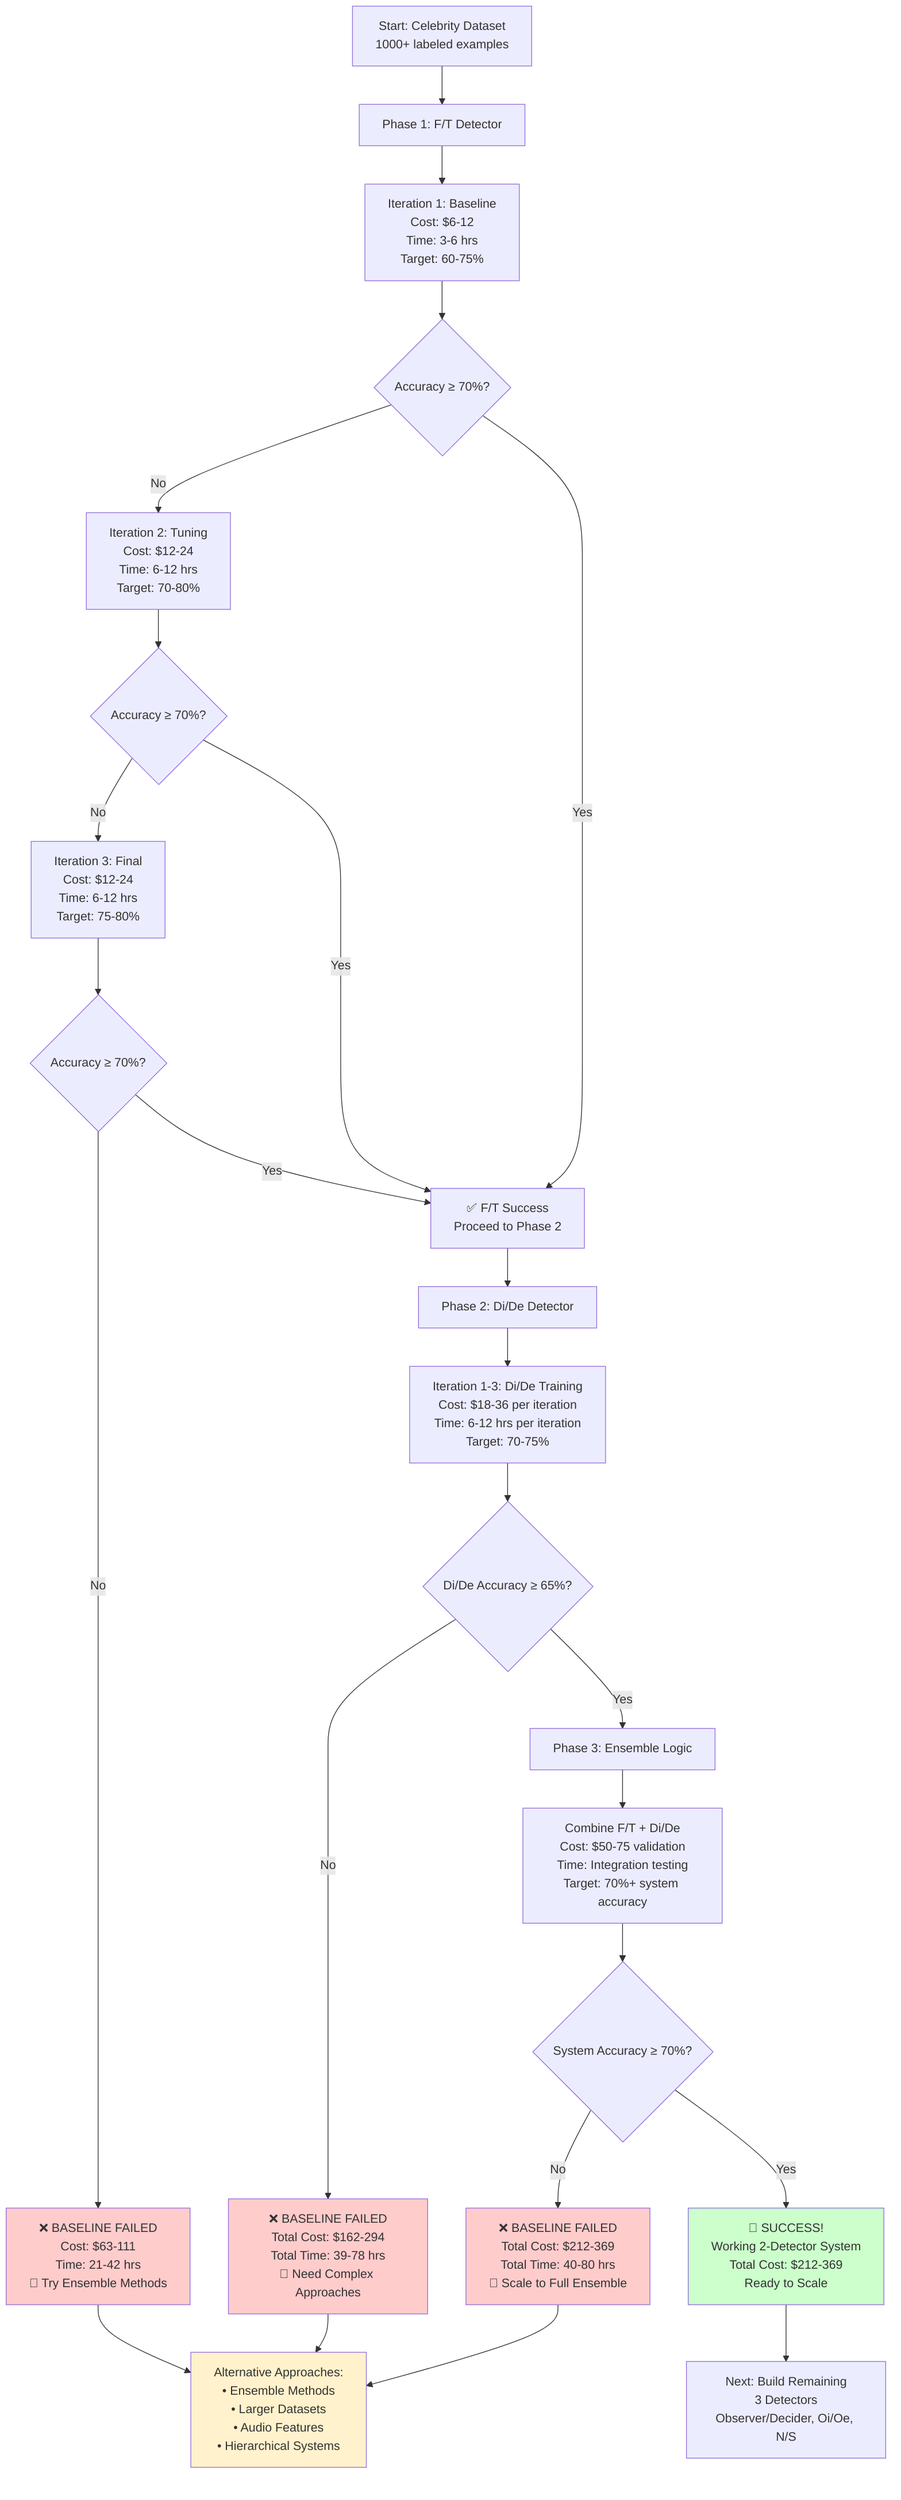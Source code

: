 flowchart TD
    A[Start: Celebrity Dataset<br/>1000+ labeled examples] --> B[Phase 1: F/T Detector]
    
    B --> C[Iteration 1: Baseline<br/>Cost: $6-12<br/>Time: 3-6 hrs<br/>Target: 60-75%]
    
    C --> D{Accuracy ≥ 70%?}
    
    D -->|No| E[Iteration 2: Tuning<br/>Cost: $12-24<br/>Time: 6-12 hrs<br/>Target: 70-80%]
    
    E --> F{Accuracy ≥ 70%?}
    
    F -->|No| G[Iteration 3: Final<br/>Cost: $12-24<br/>Time: 6-12 hrs<br/>Target: 75-80%]
    
    G --> H{Accuracy ≥ 70%?}
    
    H -->|No| I[❌ BASELINE FAILED<br/>Cost: $63-111<br/>Time: 21-42 hrs<br/>🔄 Try Ensemble Methods]
    
    D -->|Yes| J[✅ F/T Success<br/>Proceed to Phase 2]
    F -->|Yes| J
    H -->|Yes| J
    
    J --> K[Phase 2: Di/De Detector]
    
    K --> L[Iteration 1-3: Di/De Training<br/>Cost: $18-36 per iteration<br/>Time: 6-12 hrs per iteration<br/>Target: 70-75%]
    
    L --> M{Di/De Accuracy ≥ 65%?}
    
    M -->|No| N[❌ BASELINE FAILED<br/>Total Cost: $162-294<br/>Total Time: 39-78 hrs<br/>🔄 Need Complex Approaches]
    
    M -->|Yes| O[Phase 3: Ensemble Logic]
    
    O --> P[Combine F/T + Di/De<br/>Cost: $50-75 validation<br/>Time: Integration testing<br/>Target: 70%+ system accuracy]
    
    P --> Q{System Accuracy ≥ 70%?}
    
    Q -->|No| R[❌ BASELINE FAILED<br/>Total Cost: $212-369<br/>Total Time: 40-80 hrs<br/>🔄 Scale to Full Ensemble]
    
    Q -->|Yes| S[🎉 SUCCESS!<br/>Working 2-Detector System<br/>Total Cost: $212-369<br/>Ready to Scale]
    
    S --> T[Next: Build Remaining<br/>3 Detectors<br/>Observer/Decider, Oi/Oe, N/S]
    
    I --> U[Alternative Approaches:<br/>• Ensemble Methods<br/>• Larger Datasets<br/>• Audio Features<br/>• Hierarchical Systems]
    N --> U
    R --> U
    
    style I fill:#ffcccc
    style N fill:#ffcccc  
    style R fill:#ffcccc
    style S fill:#ccffcc
    style U fill:#fff2cc